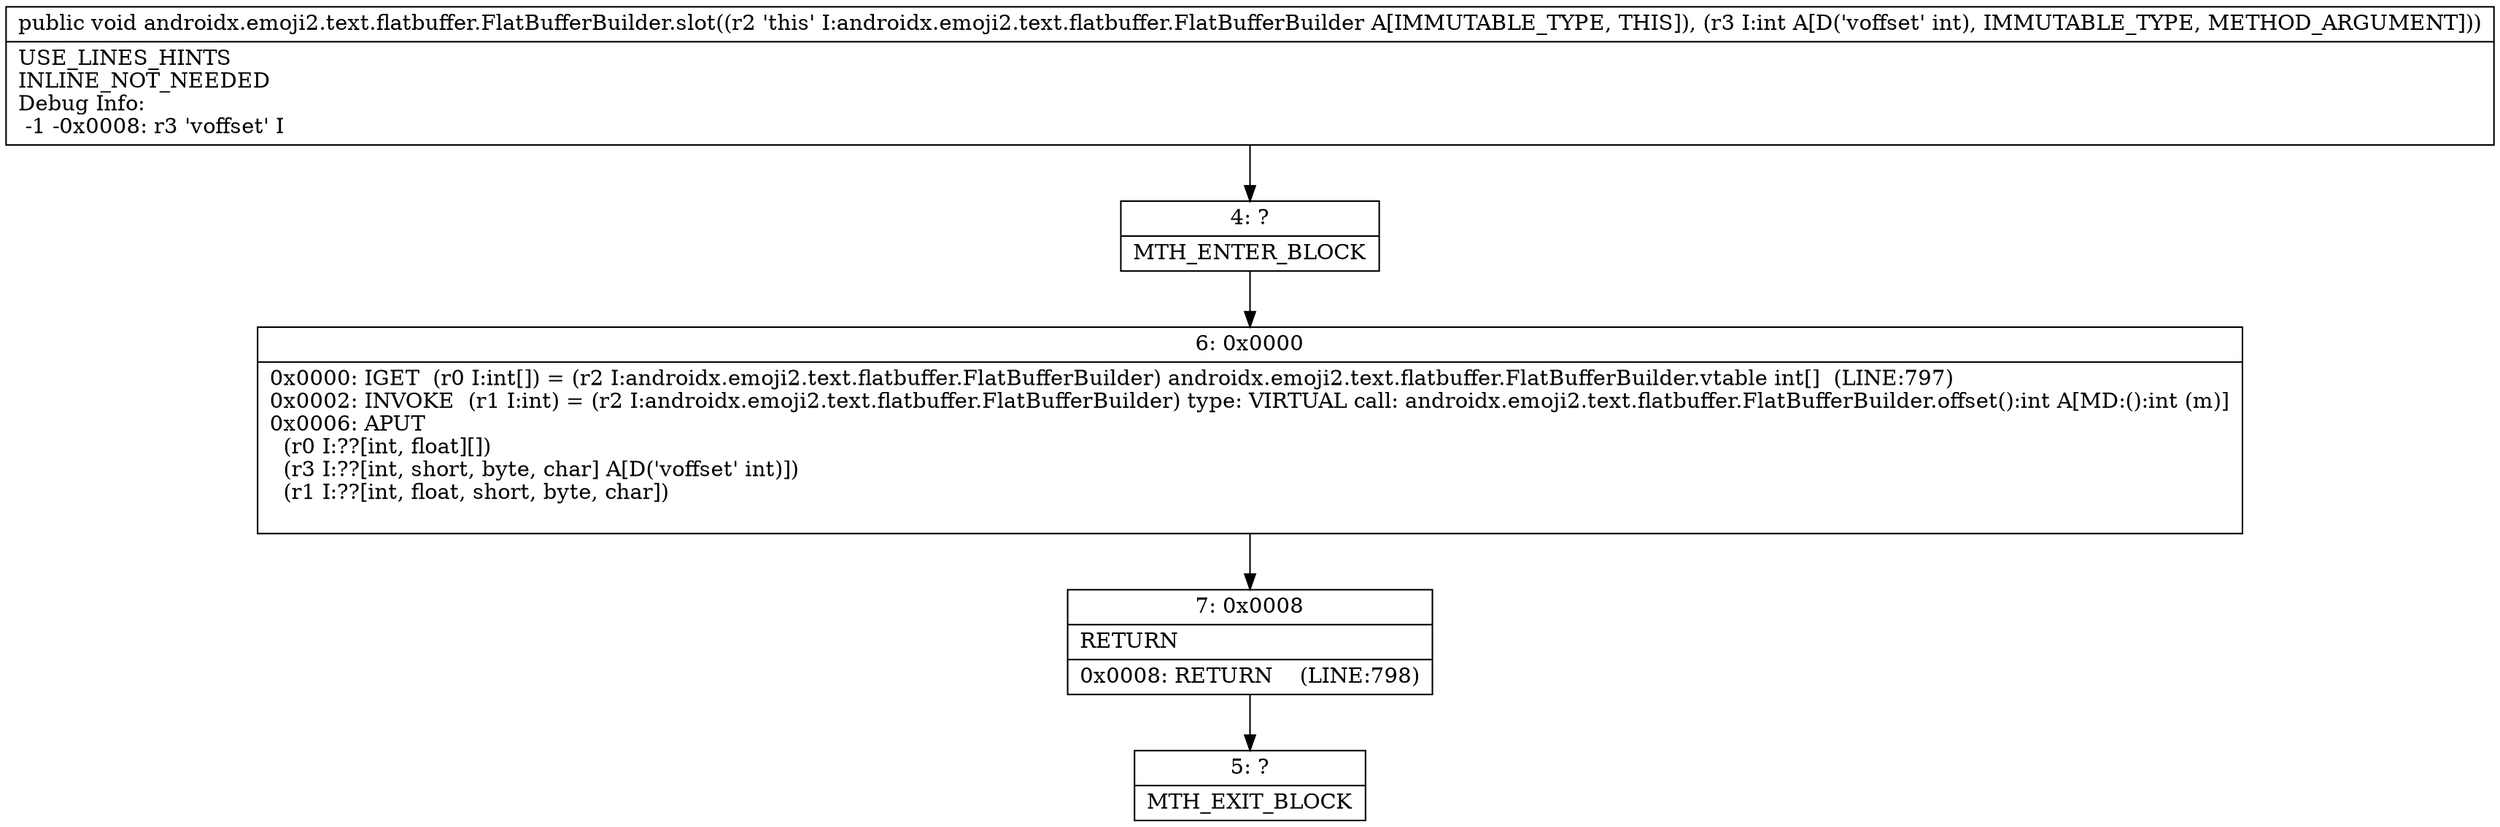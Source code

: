 digraph "CFG forandroidx.emoji2.text.flatbuffer.FlatBufferBuilder.slot(I)V" {
Node_4 [shape=record,label="{4\:\ ?|MTH_ENTER_BLOCK\l}"];
Node_6 [shape=record,label="{6\:\ 0x0000|0x0000: IGET  (r0 I:int[]) = (r2 I:androidx.emoji2.text.flatbuffer.FlatBufferBuilder) androidx.emoji2.text.flatbuffer.FlatBufferBuilder.vtable int[]  (LINE:797)\l0x0002: INVOKE  (r1 I:int) = (r2 I:androidx.emoji2.text.flatbuffer.FlatBufferBuilder) type: VIRTUAL call: androidx.emoji2.text.flatbuffer.FlatBufferBuilder.offset():int A[MD:():int (m)]\l0x0006: APUT  \l  (r0 I:??[int, float][])\l  (r3 I:??[int, short, byte, char] A[D('voffset' int)])\l  (r1 I:??[int, float, short, byte, char])\l \l}"];
Node_7 [shape=record,label="{7\:\ 0x0008|RETURN\l|0x0008: RETURN    (LINE:798)\l}"];
Node_5 [shape=record,label="{5\:\ ?|MTH_EXIT_BLOCK\l}"];
MethodNode[shape=record,label="{public void androidx.emoji2.text.flatbuffer.FlatBufferBuilder.slot((r2 'this' I:androidx.emoji2.text.flatbuffer.FlatBufferBuilder A[IMMUTABLE_TYPE, THIS]), (r3 I:int A[D('voffset' int), IMMUTABLE_TYPE, METHOD_ARGUMENT]))  | USE_LINES_HINTS\lINLINE_NOT_NEEDED\lDebug Info:\l  \-1 \-0x0008: r3 'voffset' I\l}"];
MethodNode -> Node_4;Node_4 -> Node_6;
Node_6 -> Node_7;
Node_7 -> Node_5;
}

